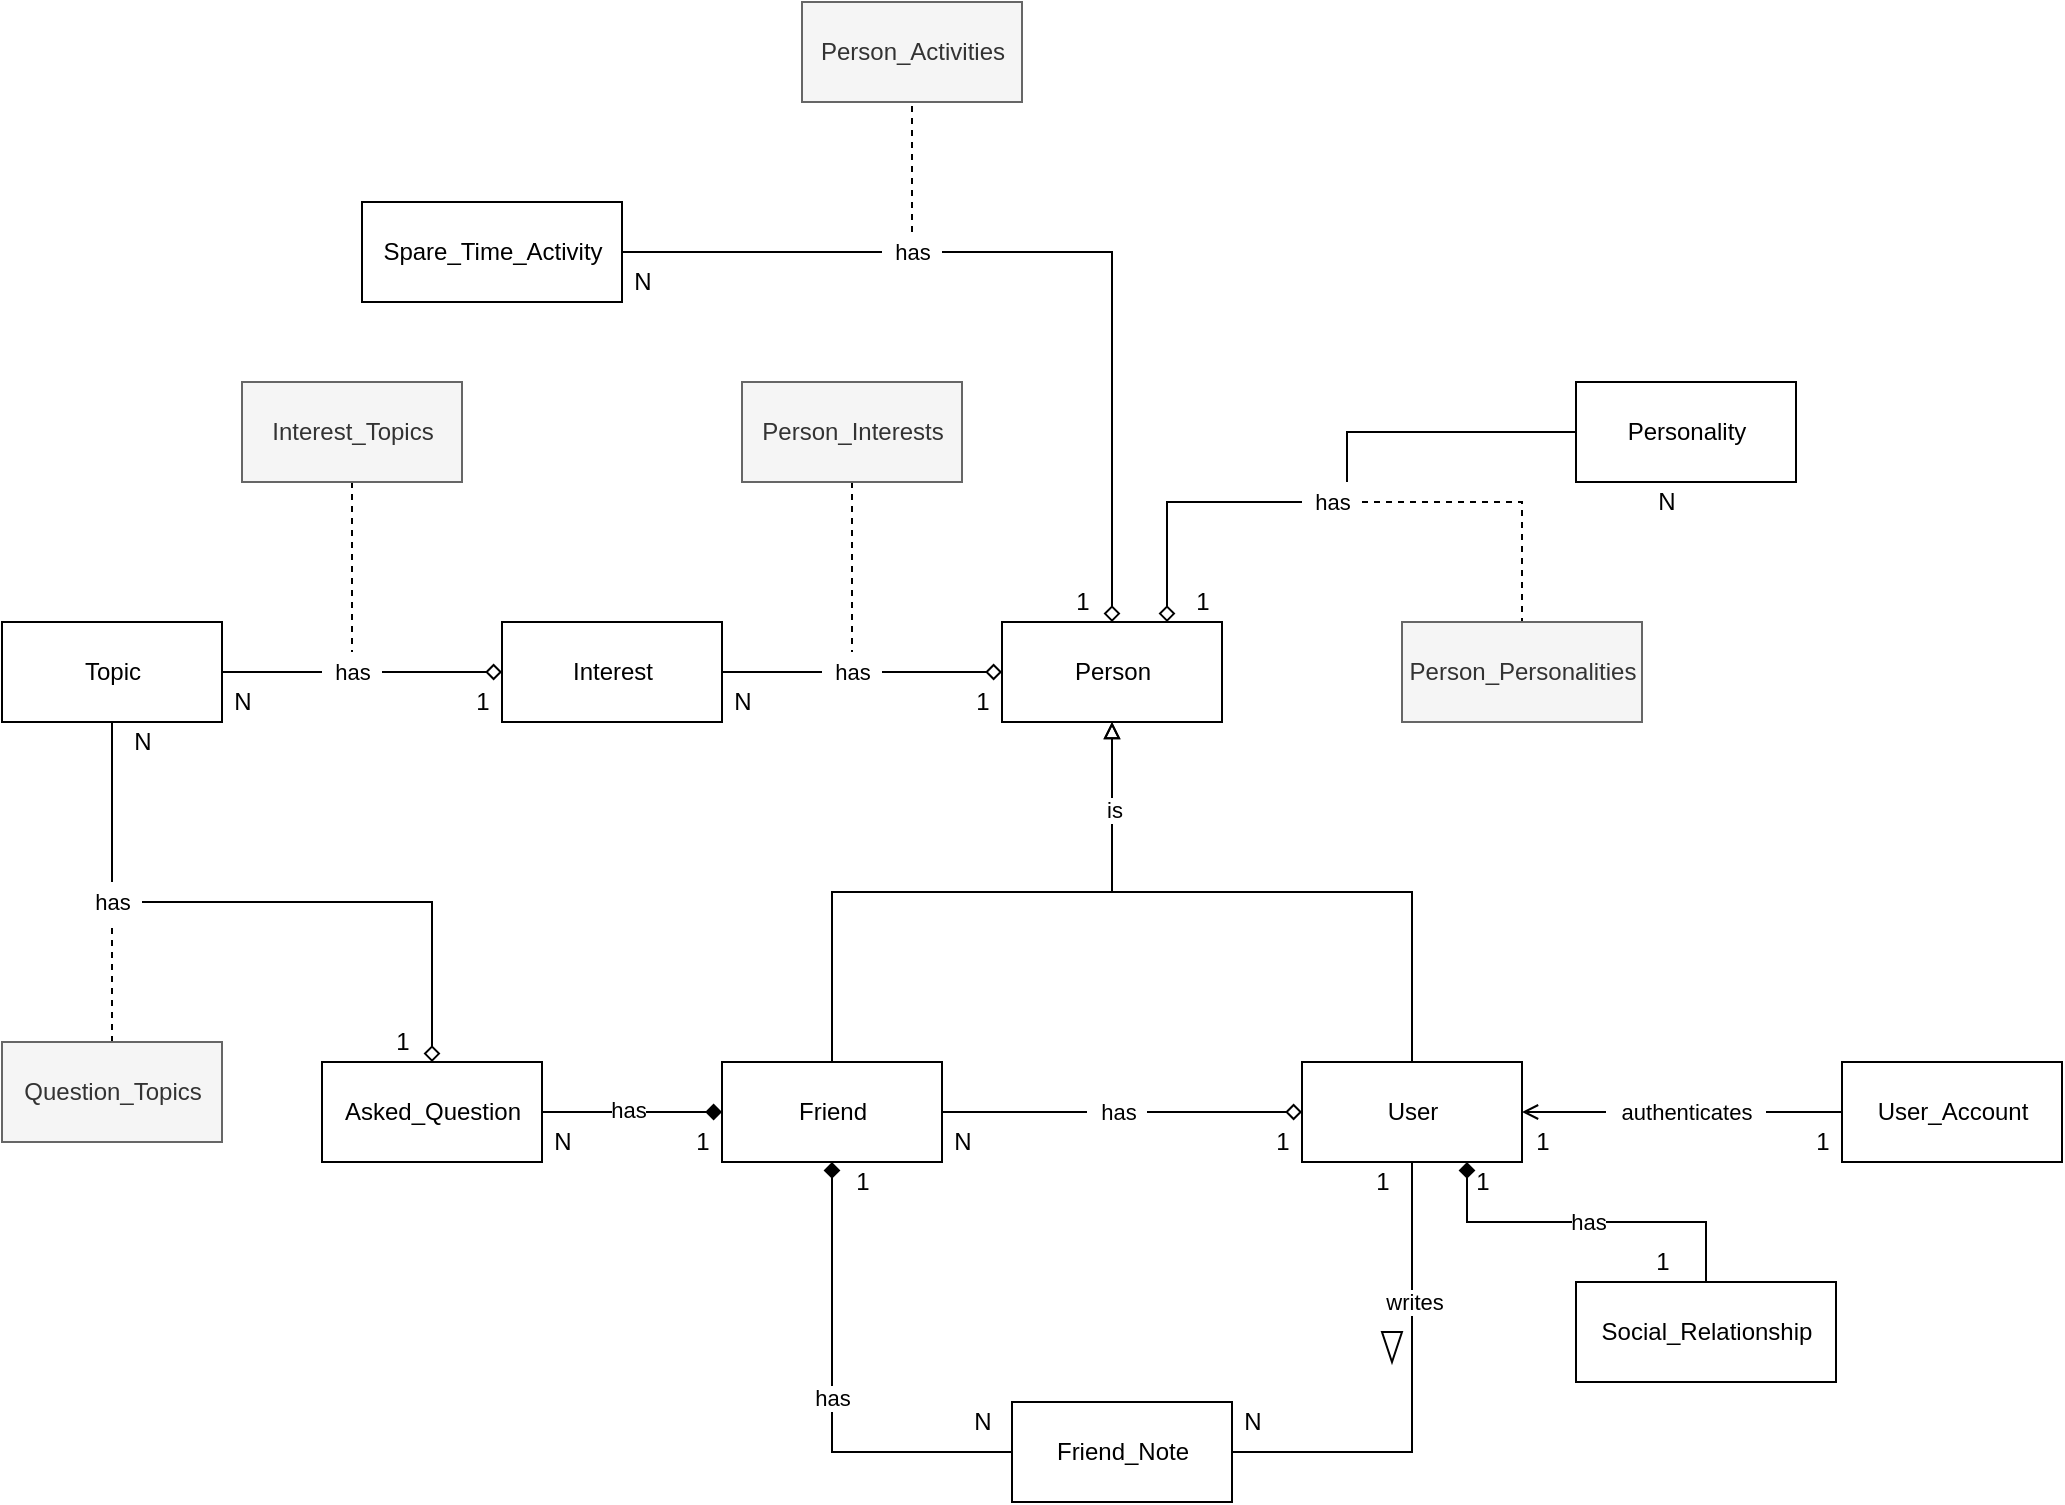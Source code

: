 <mxfile version="15.4.0" type="device"><diagram id="r7QSDrpKeFWNt7O5Iel4" name="Page-1"><mxGraphModel dx="1093" dy="1894" grid="1" gridSize="10" guides="1" tooltips="1" connect="1" arrows="1" fold="1" page="1" pageScale="1" pageWidth="827" pageHeight="1169" math="0" shadow="0"><root><mxCell id="0"/><mxCell id="1" parent="0"/><mxCell id="YHjS8QJvk8dcYCox-foX-5" style="edgeStyle=orthogonalEdgeStyle;rounded=0;orthogonalLoop=1;jettySize=auto;html=1;endArrow=diamond;endFill=1;" parent="1" source="YHjS8QJvk8dcYCox-foX-1" target="YHjS8QJvk8dcYCox-foX-2" edge="1"><mxGeometry relative="1" as="geometry"/></mxCell><mxCell id="YHjS8QJvk8dcYCox-foX-9" value="has" style="edgeLabel;html=1;align=center;verticalAlign=middle;resizable=0;points=[];" parent="YHjS8QJvk8dcYCox-foX-5" vertex="1" connectable="0"><mxGeometry x="-0.057" y="1" relative="1" as="geometry"><mxPoint as="offset"/></mxGeometry></mxCell><mxCell id="YHjS8QJvk8dcYCox-foX-7" style="edgeStyle=orthogonalEdgeStyle;rounded=0;orthogonalLoop=1;jettySize=auto;html=1;endArrow=block;endFill=0;exitX=0.5;exitY=0;exitDx=0;exitDy=0;" parent="1" source="YHjS8QJvk8dcYCox-foX-2" target="YHjS8QJvk8dcYCox-foX-3" edge="1"><mxGeometry relative="1" as="geometry"/></mxCell><mxCell id="YHjS8QJvk8dcYCox-foX-16" style="edgeStyle=orthogonalEdgeStyle;rounded=0;orthogonalLoop=1;jettySize=auto;html=1;endArrow=diamond;endFill=0;startArrow=none;" parent="1" source="YHjS8QJvk8dcYCox-foX-97" target="YHjS8QJvk8dcYCox-foX-6" edge="1"><mxGeometry relative="1" as="geometry"/></mxCell><mxCell id="YHjS8QJvk8dcYCox-foX-8" style="edgeStyle=orthogonalEdgeStyle;rounded=0;orthogonalLoop=1;jettySize=auto;html=1;endArrow=block;endFill=0;exitX=0.5;exitY=0;exitDx=0;exitDy=0;" parent="1" source="YHjS8QJvk8dcYCox-foX-6" target="YHjS8QJvk8dcYCox-foX-3" edge="1"><mxGeometry relative="1" as="geometry"/></mxCell><mxCell id="YHjS8QJvk8dcYCox-foX-10" value="is" style="edgeLabel;html=1;align=center;verticalAlign=middle;resizable=0;points=[];" parent="YHjS8QJvk8dcYCox-foX-8" vertex="1" connectable="0"><mxGeometry x="0.725" y="-1" relative="1" as="geometry"><mxPoint as="offset"/></mxGeometry></mxCell><mxCell id="YHjS8QJvk8dcYCox-foX-27" style="edgeStyle=orthogonalEdgeStyle;rounded=0;orthogonalLoop=1;jettySize=auto;html=1;endArrow=diamond;endFill=0;startArrow=none;" parent="1" source="YHjS8QJvk8dcYCox-foX-94" target="YHjS8QJvk8dcYCox-foX-3" edge="1"><mxGeometry relative="1" as="geometry"/></mxCell><mxCell id="YHjS8QJvk8dcYCox-foX-30" style="edgeStyle=orthogonalEdgeStyle;rounded=0;orthogonalLoop=1;jettySize=auto;html=1;endArrow=diamond;endFill=0;startArrow=none;" parent="1" source="YHjS8QJvk8dcYCox-foX-99" target="YHjS8QJvk8dcYCox-foX-3" edge="1"><mxGeometry relative="1" as="geometry"/></mxCell><mxCell id="YHjS8QJvk8dcYCox-foX-34" style="edgeStyle=orthogonalEdgeStyle;rounded=0;orthogonalLoop=1;jettySize=auto;html=1;endArrow=diamond;endFill=0;entryX=0.75;entryY=0;entryDx=0;entryDy=0;startArrow=none;" parent="1" source="YHjS8QJvk8dcYCox-foX-95" target="YHjS8QJvk8dcYCox-foX-3" edge="1"><mxGeometry relative="1" as="geometry"/></mxCell><mxCell id="YHjS8QJvk8dcYCox-foX-39" value="" style="group" parent="1" vertex="1" connectable="0"><mxGeometry x="520" y="70" width="130" height="70" as="geometry"/></mxCell><mxCell id="YHjS8QJvk8dcYCox-foX-3" value="Person" style="html=1;" parent="YHjS8QJvk8dcYCox-foX-39" vertex="1"><mxGeometry x="20" y="20" width="110" height="50" as="geometry"/></mxCell><mxCell id="YHjS8QJvk8dcYCox-foX-36" value="1" style="text;html=1;align=center;verticalAlign=middle;resizable=0;points=[];autosize=1;strokeColor=none;fillColor=none;" parent="YHjS8QJvk8dcYCox-foX-39" vertex="1"><mxGeometry y="50" width="20" height="20" as="geometry"/></mxCell><mxCell id="YHjS8QJvk8dcYCox-foX-37" value="1" style="text;html=1;align=center;verticalAlign=middle;resizable=0;points=[];autosize=1;strokeColor=none;fillColor=none;" parent="YHjS8QJvk8dcYCox-foX-39" vertex="1"><mxGeometry x="50" width="20" height="20" as="geometry"/></mxCell><mxCell id="YHjS8QJvk8dcYCox-foX-38" value="1" style="text;html=1;align=center;verticalAlign=middle;resizable=0;points=[];autosize=1;strokeColor=none;fillColor=none;" parent="YHjS8QJvk8dcYCox-foX-39" vertex="1"><mxGeometry x="110" width="20" height="20" as="geometry"/></mxCell><mxCell id="YHjS8QJvk8dcYCox-foX-43" value="" style="group" parent="1" vertex="1" connectable="0"><mxGeometry x="827" y="-30" width="110" height="70" as="geometry"/></mxCell><mxCell id="YHjS8QJvk8dcYCox-foX-32" value="Personality" style="html=1;" parent="YHjS8QJvk8dcYCox-foX-43" vertex="1"><mxGeometry width="110" height="50" as="geometry"/></mxCell><mxCell id="YHjS8QJvk8dcYCox-foX-42" value="N" style="text;html=1;align=center;verticalAlign=middle;resizable=0;points=[];autosize=1;strokeColor=none;fillColor=none;" parent="YHjS8QJvk8dcYCox-foX-43" vertex="1"><mxGeometry x="35" y="50" width="20" height="20" as="geometry"/></mxCell><mxCell id="YHjS8QJvk8dcYCox-foX-44" value="" style="group" parent="1" vertex="1" connectable="0"><mxGeometry x="220" y="-120" width="150" height="50" as="geometry"/></mxCell><mxCell id="YHjS8QJvk8dcYCox-foX-29" value="Spare_Time_Activity" style="html=1;" parent="YHjS8QJvk8dcYCox-foX-44" vertex="1"><mxGeometry width="130" height="50" as="geometry"/></mxCell><mxCell id="YHjS8QJvk8dcYCox-foX-41" value="N" style="text;html=1;align=center;verticalAlign=middle;resizable=0;points=[];autosize=1;strokeColor=none;fillColor=none;" parent="YHjS8QJvk8dcYCox-foX-44" vertex="1"><mxGeometry x="130" y="30" width="20" height="20" as="geometry"/></mxCell><mxCell id="YHjS8QJvk8dcYCox-foX-48" style="edgeStyle=orthogonalEdgeStyle;rounded=0;orthogonalLoop=1;jettySize=auto;html=1;endArrow=diamond;endFill=0;startArrow=none;" parent="1" source="YHjS8QJvk8dcYCox-foX-111" target="YHjS8QJvk8dcYCox-foX-1" edge="1"><mxGeometry relative="1" as="geometry"/></mxCell><mxCell id="YHjS8QJvk8dcYCox-foX-50" value="" style="edgeStyle=orthogonalEdgeStyle;rounded=0;orthogonalLoop=1;jettySize=auto;html=1;endArrow=diamond;endFill=0;startArrow=none;" parent="1" source="YHjS8QJvk8dcYCox-foX-93" target="YHjS8QJvk8dcYCox-foX-26" edge="1"><mxGeometry relative="1" as="geometry"><mxPoint as="offset"/></mxGeometry></mxCell><mxCell id="YHjS8QJvk8dcYCox-foX-54" value="" style="group" parent="1" vertex="1" connectable="0"><mxGeometry x="270" y="90" width="150" height="50" as="geometry"/></mxCell><mxCell id="YHjS8QJvk8dcYCox-foX-45" value="" style="group" parent="YHjS8QJvk8dcYCox-foX-54" vertex="1" connectable="0"><mxGeometry x="20" width="130" height="50" as="geometry"/></mxCell><mxCell id="YHjS8QJvk8dcYCox-foX-26" value="Interest" style="html=1;" parent="YHjS8QJvk8dcYCox-foX-45" vertex="1"><mxGeometry width="110" height="50" as="geometry"/></mxCell><mxCell id="YHjS8QJvk8dcYCox-foX-40" value="N" style="text;html=1;align=center;verticalAlign=middle;resizable=0;points=[];autosize=1;strokeColor=none;fillColor=none;" parent="YHjS8QJvk8dcYCox-foX-45" vertex="1"><mxGeometry x="110" y="30" width="20" height="20" as="geometry"/></mxCell><mxCell id="YHjS8QJvk8dcYCox-foX-52" value="1" style="text;html=1;align=center;verticalAlign=middle;resizable=0;points=[];autosize=1;strokeColor=none;fillColor=none;" parent="YHjS8QJvk8dcYCox-foX-54" vertex="1"><mxGeometry y="30" width="20" height="20" as="geometry"/></mxCell><mxCell id="YHjS8QJvk8dcYCox-foX-57" value="" style="group" parent="1" vertex="1" connectable="0"><mxGeometry x="40" y="90" width="130" height="70" as="geometry"/></mxCell><mxCell id="YHjS8QJvk8dcYCox-foX-46" value="Topic" style="html=1;" parent="YHjS8QJvk8dcYCox-foX-57" vertex="1"><mxGeometry width="110" height="50" as="geometry"/></mxCell><mxCell id="YHjS8QJvk8dcYCox-foX-53" value="N" style="text;html=1;align=center;verticalAlign=middle;resizable=0;points=[];autosize=1;strokeColor=none;fillColor=none;" parent="YHjS8QJvk8dcYCox-foX-57" vertex="1"><mxGeometry x="110" y="30" width="20" height="20" as="geometry"/></mxCell><mxCell id="YHjS8QJvk8dcYCox-foX-56" value="N" style="text;html=1;align=center;verticalAlign=middle;resizable=0;points=[];autosize=1;strokeColor=none;fillColor=none;" parent="YHjS8QJvk8dcYCox-foX-57" vertex="1"><mxGeometry x="60" y="50" width="20" height="20" as="geometry"/></mxCell><mxCell id="YHjS8QJvk8dcYCox-foX-58" value="" style="group" parent="1" vertex="1" connectable="0"><mxGeometry x="200" y="290" width="130" height="70" as="geometry"/></mxCell><mxCell id="YHjS8QJvk8dcYCox-foX-25" value="" style="group" parent="YHjS8QJvk8dcYCox-foX-58" vertex="1" connectable="0"><mxGeometry y="20" width="130" height="50" as="geometry"/></mxCell><mxCell id="YHjS8QJvk8dcYCox-foX-1" value="Asked_Question" style="html=1;" parent="YHjS8QJvk8dcYCox-foX-25" vertex="1"><mxGeometry width="110" height="50" as="geometry"/></mxCell><mxCell id="YHjS8QJvk8dcYCox-foX-24" value="N" style="text;html=1;align=center;verticalAlign=middle;resizable=0;points=[];autosize=1;strokeColor=none;fillColor=none;" parent="YHjS8QJvk8dcYCox-foX-25" vertex="1"><mxGeometry x="110" y="30" width="20" height="20" as="geometry"/></mxCell><mxCell id="YHjS8QJvk8dcYCox-foX-55" value="1" style="text;html=1;align=center;verticalAlign=middle;resizable=0;points=[];autosize=1;strokeColor=none;fillColor=none;" parent="YHjS8QJvk8dcYCox-foX-58" vertex="1"><mxGeometry x="30" width="20" height="20" as="geometry"/></mxCell><mxCell id="YHjS8QJvk8dcYCox-foX-67" style="edgeStyle=orthogonalEdgeStyle;rounded=0;orthogonalLoop=1;jettySize=auto;html=1;entryX=1;entryY=0.5;entryDx=0;entryDy=0;endArrow=none;endFill=0;exitX=0.5;exitY=1;exitDx=0;exitDy=0;" parent="1" source="YHjS8QJvk8dcYCox-foX-6" target="YHjS8QJvk8dcYCox-foX-66" edge="1"><mxGeometry relative="1" as="geometry"/></mxCell><mxCell id="YHjS8QJvk8dcYCox-foX-73" value="writes" style="edgeLabel;html=1;align=center;verticalAlign=middle;resizable=0;points=[];" parent="YHjS8QJvk8dcYCox-foX-67" vertex="1" connectable="0"><mxGeometry x="-0.403" y="1" relative="1" as="geometry"><mxPoint as="offset"/></mxGeometry></mxCell><mxCell id="YHjS8QJvk8dcYCox-foX-71" value="" style="triangle;whiteSpace=wrap;html=1;rotation=90;" parent="1" vertex="1"><mxGeometry x="727.5" y="447.5" width="15" height="10" as="geometry"/></mxCell><mxCell id="YHjS8QJvk8dcYCox-foX-78" value="" style="group" parent="1" vertex="1" connectable="0"><mxGeometry x="520" y="480" width="155" height="50" as="geometry"/></mxCell><mxCell id="YHjS8QJvk8dcYCox-foX-66" value="Friend_Note" style="html=1;" parent="YHjS8QJvk8dcYCox-foX-78" vertex="1"><mxGeometry x="25" width="110" height="50" as="geometry"/></mxCell><mxCell id="YHjS8QJvk8dcYCox-foX-76" value="N" style="text;html=1;align=center;verticalAlign=middle;resizable=0;points=[];autosize=1;strokeColor=none;fillColor=none;" parent="YHjS8QJvk8dcYCox-foX-78" vertex="1"><mxGeometry x="135" width="20" height="20" as="geometry"/></mxCell><mxCell id="YHjS8QJvk8dcYCox-foX-77" value="N" style="text;html=1;align=center;verticalAlign=middle;resizable=0;points=[];autosize=1;strokeColor=none;fillColor=none;" parent="YHjS8QJvk8dcYCox-foX-78" vertex="1"><mxGeometry width="20" height="20" as="geometry"/></mxCell><mxCell id="YHjS8QJvk8dcYCox-foX-80" value="" style="group" parent="1" vertex="1" connectable="0"><mxGeometry x="380" y="310" width="150" height="70" as="geometry"/></mxCell><mxCell id="YHjS8QJvk8dcYCox-foX-23" value="" style="group" parent="YHjS8QJvk8dcYCox-foX-80" vertex="1" connectable="0"><mxGeometry width="150" height="50" as="geometry"/></mxCell><mxCell id="YHjS8QJvk8dcYCox-foX-21" value="" style="group" parent="YHjS8QJvk8dcYCox-foX-23" vertex="1" connectable="0"><mxGeometry x="20" width="130" height="50" as="geometry"/></mxCell><mxCell id="YHjS8QJvk8dcYCox-foX-2" value="Friend" style="html=1;" parent="YHjS8QJvk8dcYCox-foX-21" vertex="1"><mxGeometry width="110" height="50" as="geometry"/></mxCell><mxCell id="YHjS8QJvk8dcYCox-foX-20" value="N" style="text;html=1;align=center;verticalAlign=middle;resizable=0;points=[];autosize=1;strokeColor=none;fillColor=none;" parent="YHjS8QJvk8dcYCox-foX-21" vertex="1"><mxGeometry x="110" y="30" width="20" height="20" as="geometry"/></mxCell><mxCell id="YHjS8QJvk8dcYCox-foX-22" value="1" style="text;html=1;align=center;verticalAlign=middle;resizable=0;points=[];autosize=1;strokeColor=none;fillColor=none;" parent="YHjS8QJvk8dcYCox-foX-23" vertex="1"><mxGeometry y="30" width="20" height="20" as="geometry"/></mxCell><mxCell id="YHjS8QJvk8dcYCox-foX-79" value="1" style="text;html=1;align=center;verticalAlign=middle;resizable=0;points=[];autosize=1;strokeColor=none;fillColor=none;" parent="YHjS8QJvk8dcYCox-foX-80" vertex="1"><mxGeometry x="80" y="50" width="20" height="20" as="geometry"/></mxCell><mxCell id="YHjS8QJvk8dcYCox-foX-84" style="edgeStyle=orthogonalEdgeStyle;rounded=0;orthogonalLoop=1;jettySize=auto;html=1;startArrow=none;startFill=1;endArrow=none;endFill=0;" parent="1" source="YHjS8QJvk8dcYCox-foX-96" target="YHjS8QJvk8dcYCox-foX-83" edge="1"><mxGeometry relative="1" as="geometry"/></mxCell><mxCell id="YHjS8QJvk8dcYCox-foX-88" value="" style="group" parent="1" vertex="1" connectable="0"><mxGeometry x="940" y="310" width="130" height="50" as="geometry"/></mxCell><mxCell id="YHjS8QJvk8dcYCox-foX-83" value="User_Account" style="html=1;" parent="YHjS8QJvk8dcYCox-foX-88" vertex="1"><mxGeometry x="20" width="110" height="50" as="geometry"/></mxCell><mxCell id="YHjS8QJvk8dcYCox-foX-87" value="1" style="text;html=1;align=center;verticalAlign=middle;resizable=0;points=[];autosize=1;strokeColor=none;fillColor=none;" parent="YHjS8QJvk8dcYCox-foX-88" vertex="1"><mxGeometry y="30" width="20" height="20" as="geometry"/></mxCell><mxCell id="YHjS8QJvk8dcYCox-foX-114" style="edgeStyle=orthogonalEdgeStyle;rounded=0;orthogonalLoop=1;jettySize=auto;html=1;startArrow=none;startFill=0;endArrow=none;endFill=0;dashed=1;" parent="1" source="YHjS8QJvk8dcYCox-foX-90" target="YHjS8QJvk8dcYCox-foX-93" edge="1"><mxGeometry relative="1" as="geometry"/></mxCell><mxCell id="YHjS8QJvk8dcYCox-foX-90" value="Interest_Topics" style="html=1;fillColor=#f5f5f5;strokeColor=#666666;fontColor=#333333;" parent="1" vertex="1"><mxGeometry x="160" y="-30" width="110" height="50" as="geometry"/></mxCell><mxCell id="YHjS8QJvk8dcYCox-foX-115" style="edgeStyle=orthogonalEdgeStyle;rounded=0;orthogonalLoop=1;jettySize=auto;html=1;dashed=1;startArrow=none;startFill=0;endArrow=none;endFill=0;" parent="1" source="YHjS8QJvk8dcYCox-foX-91" target="YHjS8QJvk8dcYCox-foX-94" edge="1"><mxGeometry relative="1" as="geometry"/></mxCell><mxCell id="YHjS8QJvk8dcYCox-foX-91" value="Person_Interests" style="html=1;fillColor=#f5f5f5;strokeColor=#666666;fontColor=#333333;" parent="1" vertex="1"><mxGeometry x="410" y="-30" width="110" height="50" as="geometry"/></mxCell><mxCell id="YHjS8QJvk8dcYCox-foX-97" value="&lt;span style=&quot;font-size: 11px ; background-color: rgb(255 , 255 , 255)&quot;&gt;has&lt;/span&gt;" style="text;html=1;align=center;verticalAlign=middle;resizable=0;points=[];autosize=1;strokeColor=none;fillColor=none;" parent="1" vertex="1"><mxGeometry x="582.5" y="325" width="30" height="20" as="geometry"/></mxCell><mxCell id="YHjS8QJvk8dcYCox-foX-101" value="" style="edgeStyle=orthogonalEdgeStyle;rounded=0;orthogonalLoop=1;jettySize=auto;html=1;endArrow=none;endFill=0;" parent="1" source="YHjS8QJvk8dcYCox-foX-2" target="YHjS8QJvk8dcYCox-foX-97" edge="1"><mxGeometry relative="1" as="geometry"><mxPoint x="510" y="335.0" as="sourcePoint"/><mxPoint x="690" y="335.0" as="targetPoint"/></mxGeometry></mxCell><mxCell id="YHjS8QJvk8dcYCox-foX-96" value="&lt;span style=&quot;font-size: 11px ; background-color: rgb(255 , 255 , 255)&quot;&gt;authenticates&lt;/span&gt;" style="text;html=1;align=center;verticalAlign=middle;resizable=0;points=[];autosize=1;strokeColor=none;fillColor=none;" parent="1" vertex="1"><mxGeometry x="842" y="325" width="80" height="20" as="geometry"/></mxCell><mxCell id="YHjS8QJvk8dcYCox-foX-102" value="" style="edgeStyle=orthogonalEdgeStyle;rounded=0;orthogonalLoop=1;jettySize=auto;html=1;startArrow=open;startFill=0;endArrow=none;endFill=0;" parent="1" source="YHjS8QJvk8dcYCox-foX-6" target="YHjS8QJvk8dcYCox-foX-96" edge="1"><mxGeometry relative="1" as="geometry"><mxPoint x="800.0" y="335.0" as="sourcePoint"/><mxPoint x="960.0" y="335.0" as="targetPoint"/></mxGeometry></mxCell><mxCell id="YHjS8QJvk8dcYCox-foX-106" value="" style="edgeStyle=orthogonalEdgeStyle;rounded=0;orthogonalLoop=1;jettySize=auto;html=1;entryX=0;entryY=0.5;entryDx=0;entryDy=0;endArrow=none;endFill=0;exitX=0.5;exitY=1;exitDx=0;exitDy=0;startArrow=diamond;startFill=1;" parent="1" source="YHjS8QJvk8dcYCox-foX-2" target="YHjS8QJvk8dcYCox-foX-66" edge="1"><mxGeometry relative="1" as="geometry"><mxPoint x="455" y="360.0" as="sourcePoint"/><mxPoint x="480" y="447.5" as="targetPoint"/></mxGeometry></mxCell><mxCell id="YHjS8QJvk8dcYCox-foX-122" value="has" style="edgeLabel;html=1;align=center;verticalAlign=middle;resizable=0;points=[];" parent="YHjS8QJvk8dcYCox-foX-106" vertex="1" connectable="0"><mxGeometry x="0.005" relative="1" as="geometry"><mxPoint as="offset"/></mxGeometry></mxCell><mxCell id="YHjS8QJvk8dcYCox-foX-94" value="&lt;span style=&quot;font-size: 11px ; background-color: rgb(255 , 255 , 255)&quot;&gt;has&lt;/span&gt;" style="text;html=1;align=center;verticalAlign=middle;resizable=0;points=[];autosize=1;strokeColor=none;fillColor=none;" parent="1" vertex="1"><mxGeometry x="450" y="105" width="30" height="20" as="geometry"/></mxCell><mxCell id="YHjS8QJvk8dcYCox-foX-107" value="" style="edgeStyle=orthogonalEdgeStyle;rounded=0;orthogonalLoop=1;jettySize=auto;html=1;endArrow=none;endFill=0;" parent="1" source="YHjS8QJvk8dcYCox-foX-26" target="YHjS8QJvk8dcYCox-foX-94" edge="1"><mxGeometry relative="1" as="geometry"><mxPoint x="400" y="115.0" as="sourcePoint"/><mxPoint x="540" y="115.0" as="targetPoint"/></mxGeometry></mxCell><mxCell id="YHjS8QJvk8dcYCox-foX-93" value="&lt;span style=&quot;font-size: 11px ; background-color: rgb(255 , 255 , 255)&quot;&gt;has&lt;/span&gt;" style="text;html=1;align=center;verticalAlign=middle;resizable=0;points=[];autosize=1;strokeColor=none;fillColor=none;" parent="1" vertex="1"><mxGeometry x="200" y="105" width="30" height="20" as="geometry"/></mxCell><mxCell id="YHjS8QJvk8dcYCox-foX-108" value="" style="edgeStyle=orthogonalEdgeStyle;rounded=0;orthogonalLoop=1;jettySize=auto;html=1;endArrow=none;endFill=0;" parent="1" source="YHjS8QJvk8dcYCox-foX-46" target="YHjS8QJvk8dcYCox-foX-93" edge="1"><mxGeometry relative="1" as="geometry"><mxPoint x="150" y="115.0" as="sourcePoint"/><mxPoint x="290" y="115.0" as="targetPoint"/><mxPoint as="offset"/></mxGeometry></mxCell><mxCell id="YHjS8QJvk8dcYCox-foX-119" style="edgeStyle=orthogonalEdgeStyle;rounded=0;orthogonalLoop=1;jettySize=auto;html=1;dashed=1;startArrow=none;startFill=0;endArrow=none;endFill=0;" parent="1" source="YHjS8QJvk8dcYCox-foX-95" target="YHjS8QJvk8dcYCox-foX-118" edge="1"><mxGeometry relative="1" as="geometry"/></mxCell><mxCell id="YHjS8QJvk8dcYCox-foX-95" value="&lt;span style=&quot;font-size: 11px ; background-color: rgb(255 , 255 , 255)&quot;&gt;has&lt;/span&gt;" style="text;html=1;align=center;verticalAlign=middle;resizable=0;points=[];autosize=1;strokeColor=none;fillColor=none;" parent="1" vertex="1"><mxGeometry x="690" y="20" width="30" height="20" as="geometry"/></mxCell><mxCell id="YHjS8QJvk8dcYCox-foX-109" value="" style="edgeStyle=orthogonalEdgeStyle;rounded=0;orthogonalLoop=1;jettySize=auto;html=1;endArrow=none;endFill=0;entryX=0.75;entryY=0;entryDx=0;entryDy=0;" parent="1" source="YHjS8QJvk8dcYCox-foX-32" target="YHjS8QJvk8dcYCox-foX-95" edge="1"><mxGeometry relative="1" as="geometry"><mxPoint x="827" y="-5.0" as="sourcePoint"/><mxPoint x="622.5" y="90.0" as="targetPoint"/></mxGeometry></mxCell><mxCell id="YHjS8QJvk8dcYCox-foX-117" style="edgeStyle=orthogonalEdgeStyle;rounded=0;orthogonalLoop=1;jettySize=auto;html=1;dashed=1;startArrow=none;startFill=0;endArrow=none;endFill=0;" parent="1" source="YHjS8QJvk8dcYCox-foX-99" target="YHjS8QJvk8dcYCox-foX-116" edge="1"><mxGeometry relative="1" as="geometry"/></mxCell><mxCell id="YHjS8QJvk8dcYCox-foX-99" value="&lt;span style=&quot;font-size: 11px ; background-color: rgb(255 , 255 , 255)&quot;&gt;has&lt;/span&gt;" style="text;html=1;align=center;verticalAlign=middle;resizable=0;points=[];autosize=1;strokeColor=none;fillColor=none;" parent="1" vertex="1"><mxGeometry x="480" y="-105" width="30" height="20" as="geometry"/></mxCell><mxCell id="YHjS8QJvk8dcYCox-foX-110" value="" style="edgeStyle=orthogonalEdgeStyle;rounded=0;orthogonalLoop=1;jettySize=auto;html=1;endArrow=none;endFill=0;" parent="1" source="YHjS8QJvk8dcYCox-foX-29" target="YHjS8QJvk8dcYCox-foX-99" edge="1"><mxGeometry relative="1" as="geometry"><mxPoint x="350" y="-95.0" as="sourcePoint"/><mxPoint x="595.034" y="90.0" as="targetPoint"/></mxGeometry></mxCell><mxCell id="YHjS8QJvk8dcYCox-foX-111" value="&lt;span style=&quot;font-size: 11px ; background-color: rgb(255 , 255 , 255)&quot;&gt;has&lt;/span&gt;" style="text;html=1;align=center;verticalAlign=middle;resizable=0;points=[];autosize=1;strokeColor=none;fillColor=none;" parent="1" vertex="1"><mxGeometry x="80" y="220" width="30" height="20" as="geometry"/></mxCell><mxCell id="YHjS8QJvk8dcYCox-foX-113" value="" style="edgeStyle=orthogonalEdgeStyle;rounded=0;orthogonalLoop=1;jettySize=auto;html=1;endArrow=none;endFill=0;" parent="1" source="YHjS8QJvk8dcYCox-foX-46" target="YHjS8QJvk8dcYCox-foX-111" edge="1"><mxGeometry relative="1" as="geometry"><mxPoint x="95.034" y="140.0" as="sourcePoint"/><mxPoint x="185.034" y="310.0" as="targetPoint"/></mxGeometry></mxCell><mxCell id="YHjS8QJvk8dcYCox-foX-116" value="Person_Activities" style="html=1;fillColor=#f5f5f5;strokeColor=#666666;fontColor=#333333;" parent="1" vertex="1"><mxGeometry x="440" y="-220" width="110" height="50" as="geometry"/></mxCell><mxCell id="YHjS8QJvk8dcYCox-foX-118" value="Person_Personalities" style="html=1;fillColor=#f5f5f5;strokeColor=#666666;fontColor=#333333;" parent="1" vertex="1"><mxGeometry x="740" y="90" width="120" height="50" as="geometry"/></mxCell><mxCell id="YHjS8QJvk8dcYCox-foX-121" style="edgeStyle=orthogonalEdgeStyle;rounded=0;orthogonalLoop=1;jettySize=auto;html=1;dashed=1;startArrow=none;startFill=0;endArrow=none;endFill=0;" parent="1" source="YHjS8QJvk8dcYCox-foX-120" target="YHjS8QJvk8dcYCox-foX-111" edge="1"><mxGeometry relative="1" as="geometry"/></mxCell><mxCell id="YHjS8QJvk8dcYCox-foX-120" value="Question_Topics" style="html=1;fillColor=#f5f5f5;strokeColor=#666666;fontColor=#333333;" parent="1" vertex="1"><mxGeometry x="40" y="300" width="110" height="50" as="geometry"/></mxCell><mxCell id="X58x0MunuVb_WJUMaCJJ-10" value="has" style="edgeStyle=orthogonalEdgeStyle;rounded=0;jumpStyle=arc;jumpSize=12;orthogonalLoop=1;jettySize=auto;html=1;exitX=0.75;exitY=1;exitDx=0;exitDy=0;startArrow=diamond;startFill=1;endArrow=none;endFill=0;" edge="1" parent="1" source="YHjS8QJvk8dcYCox-foX-6" target="X58x0MunuVb_WJUMaCJJ-9"><mxGeometry relative="1" as="geometry"/></mxCell><mxCell id="X58x0MunuVb_WJUMaCJJ-13" value="" style="group" vertex="1" connectable="0" parent="1"><mxGeometry x="827" y="400" width="130" height="70" as="geometry"/></mxCell><mxCell id="X58x0MunuVb_WJUMaCJJ-9" value="Social_Relationship" style="html=1;" vertex="1" parent="X58x0MunuVb_WJUMaCJJ-13"><mxGeometry y="20" width="130" height="50" as="geometry"/></mxCell><mxCell id="X58x0MunuVb_WJUMaCJJ-11" value="1" style="text;html=1;align=center;verticalAlign=middle;resizable=0;points=[];autosize=1;strokeColor=none;fillColor=none;" vertex="1" parent="X58x0MunuVb_WJUMaCJJ-13"><mxGeometry x="33" width="20" height="20" as="geometry"/></mxCell><mxCell id="X58x0MunuVb_WJUMaCJJ-14" value="" style="group" vertex="1" connectable="0" parent="1"><mxGeometry x="670" y="310" width="150" height="70" as="geometry"/></mxCell><mxCell id="YHjS8QJvk8dcYCox-foX-89" value="" style="group" parent="X58x0MunuVb_WJUMaCJJ-14" vertex="1" connectable="0"><mxGeometry width="150" height="70" as="geometry"/></mxCell><mxCell id="YHjS8QJvk8dcYCox-foX-75" value="" style="group" parent="YHjS8QJvk8dcYCox-foX-89" vertex="1" connectable="0"><mxGeometry width="130" height="70" as="geometry"/></mxCell><mxCell id="YHjS8QJvk8dcYCox-foX-19" value="" style="group" parent="YHjS8QJvk8dcYCox-foX-75" vertex="1" connectable="0"><mxGeometry width="130" height="50" as="geometry"/></mxCell><mxCell id="YHjS8QJvk8dcYCox-foX-6" value="User" style="html=1;" parent="YHjS8QJvk8dcYCox-foX-19" vertex="1"><mxGeometry x="20" width="110" height="50" as="geometry"/></mxCell><mxCell id="YHjS8QJvk8dcYCox-foX-18" value="1" style="text;html=1;align=center;verticalAlign=middle;resizable=0;points=[];autosize=1;strokeColor=none;fillColor=none;" parent="YHjS8QJvk8dcYCox-foX-19" vertex="1"><mxGeometry y="30" width="20" height="20" as="geometry"/></mxCell><mxCell id="YHjS8QJvk8dcYCox-foX-74" value="1" style="text;html=1;align=center;verticalAlign=middle;resizable=0;points=[];autosize=1;strokeColor=none;fillColor=none;" parent="YHjS8QJvk8dcYCox-foX-75" vertex="1"><mxGeometry x="50" y="50" width="20" height="20" as="geometry"/></mxCell><mxCell id="YHjS8QJvk8dcYCox-foX-86" value="1" style="text;html=1;align=center;verticalAlign=middle;resizable=0;points=[];autosize=1;strokeColor=none;fillColor=none;" parent="YHjS8QJvk8dcYCox-foX-89" vertex="1"><mxGeometry x="130" y="30" width="20" height="20" as="geometry"/></mxCell><mxCell id="X58x0MunuVb_WJUMaCJJ-12" value="1" style="text;html=1;align=center;verticalAlign=middle;resizable=0;points=[];autosize=1;strokeColor=none;fillColor=none;" vertex="1" parent="X58x0MunuVb_WJUMaCJJ-14"><mxGeometry x="100" y="50" width="20" height="20" as="geometry"/></mxCell></root></mxGraphModel></diagram></mxfile>